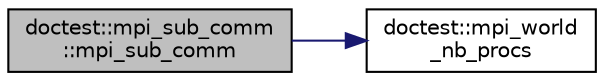 digraph "doctest::mpi_sub_comm::mpi_sub_comm"
{
 // LATEX_PDF_SIZE
  edge [fontname="Helvetica",fontsize="10",labelfontname="Helvetica",labelfontsize="10"];
  node [fontname="Helvetica",fontsize="10",shape=record];
  rankdir="LR";
  Node1 [label="doctest::mpi_sub_comm\l::mpi_sub_comm",height=0.2,width=0.4,color="black", fillcolor="grey75", style="filled", fontcolor="black",tooltip=" "];
  Node1 -> Node2 [color="midnightblue",fontsize="10",style="solid"];
  Node2 [label="doctest::mpi_world\l_nb_procs",height=0.2,width=0.4,color="black", fillcolor="white", style="filled",URL="$namespacedoctest.html#aab57a2f917b123829504e29c045d3597",tooltip=" "];
}
